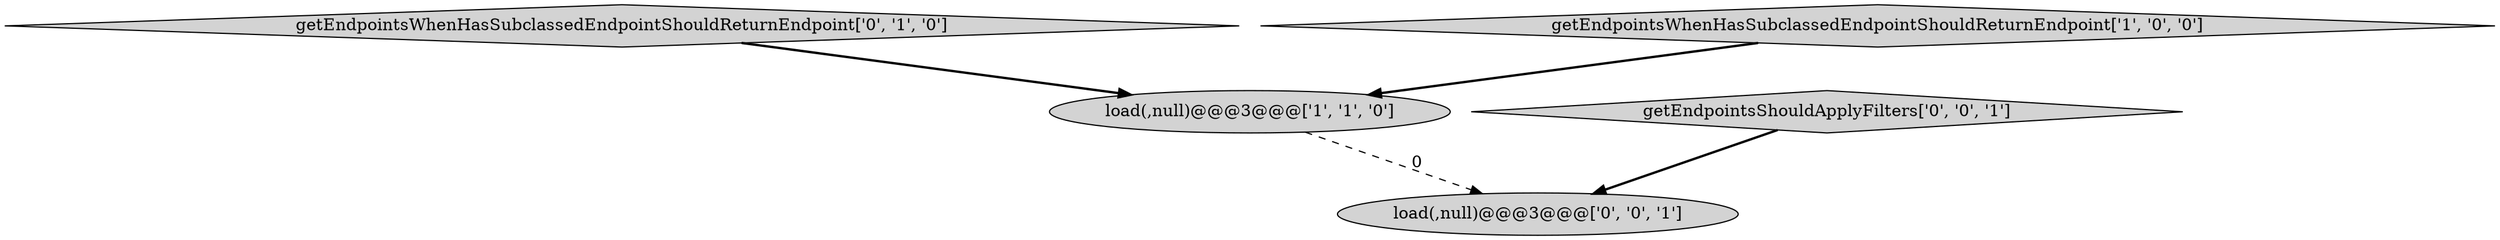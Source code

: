 digraph {
2 [style = filled, label = "getEndpointsWhenHasSubclassedEndpointShouldReturnEndpoint['0', '1', '0']", fillcolor = lightgray, shape = diamond image = "AAA0AAABBB2BBB"];
3 [style = filled, label = "load(,null)@@@3@@@['0', '0', '1']", fillcolor = lightgray, shape = ellipse image = "AAA0AAABBB3BBB"];
1 [style = filled, label = "getEndpointsWhenHasSubclassedEndpointShouldReturnEndpoint['1', '0', '0']", fillcolor = lightgray, shape = diamond image = "AAA0AAABBB1BBB"];
4 [style = filled, label = "getEndpointsShouldApplyFilters['0', '0', '1']", fillcolor = lightgray, shape = diamond image = "AAA0AAABBB3BBB"];
0 [style = filled, label = "load(,null)@@@3@@@['1', '1', '0']", fillcolor = lightgray, shape = ellipse image = "AAA0AAABBB1BBB"];
2->0 [style = bold, label=""];
0->3 [style = dashed, label="0"];
4->3 [style = bold, label=""];
1->0 [style = bold, label=""];
}
